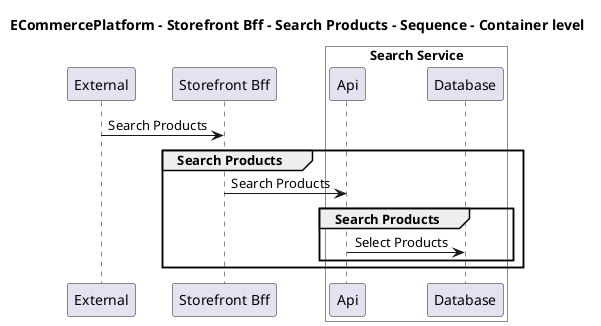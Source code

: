 @startuml

title ECommercePlatform - Storefront Bff - Search Products - Sequence - Container level

participant "External" as C4InterFlow.SoftwareSystems.ExternalSystem
participant "Storefront Bff" as ECommercePlatform.SoftwareSystems.StorefrontBff

box "Search Service" #White
    participant "Api" as ECommercePlatform.SoftwareSystems.SearchService.Containers.Api
    participant "Database" as ECommercePlatform.SoftwareSystems.SearchService.Containers.Database
end box


C4InterFlow.SoftwareSystems.ExternalSystem -> ECommercePlatform.SoftwareSystems.StorefrontBff : Search Products
group Search Products
ECommercePlatform.SoftwareSystems.StorefrontBff -> ECommercePlatform.SoftwareSystems.SearchService.Containers.Api : Search Products
group Search Products
ECommercePlatform.SoftwareSystems.SearchService.Containers.Api -> ECommercePlatform.SoftwareSystems.SearchService.Containers.Database : Select Products
end
end


@enduml
